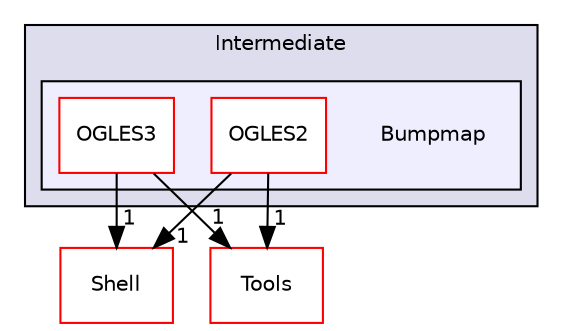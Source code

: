 digraph "PVR/SDK_3.4/Examples/Intermediate/Bumpmap" {
  compound=true
  node [ fontsize="10", fontname="Helvetica"];
  edge [ labelfontsize="10", labelfontname="Helvetica"];
  subgraph clusterdir_1fc4701d2c417cbbd376ebdde5d0b37f {
    graph [ bgcolor="#ddddee", pencolor="black", label="Intermediate" fontname="Helvetica", fontsize="10", URL="dir_1fc4701d2c417cbbd376ebdde5d0b37f.html"]
  subgraph clusterdir_7b14d1b4147414323263656e65f43640 {
    graph [ bgcolor="#eeeeff", pencolor="black", label="" URL="dir_7b14d1b4147414323263656e65f43640.html"];
    dir_7b14d1b4147414323263656e65f43640 [shape=plaintext label="Bumpmap"];
    dir_f716170ab84355988d84bf041c926de9 [shape=box label="OGLES2" color="red" fillcolor="white" style="filled" URL="dir_f716170ab84355988d84bf041c926de9.html"];
    dir_592c977fb072b4e82de857bc8d64d540 [shape=box label="OGLES3" color="red" fillcolor="white" style="filled" URL="dir_592c977fb072b4e82de857bc8d64d540.html"];
  }
  }
  dir_de41955a66a331b990d60d5323117a97 [shape=box label="Shell" fillcolor="white" style="filled" color="red" URL="dir_de41955a66a331b990d60d5323117a97.html"];
  dir_5222bd6691dac9df766f8a52293393a2 [shape=box label="Tools" fillcolor="white" style="filled" color="red" URL="dir_5222bd6691dac9df766f8a52293393a2.html"];
  dir_592c977fb072b4e82de857bc8d64d540->dir_de41955a66a331b990d60d5323117a97 [headlabel="1", labeldistance=1.5 headhref="dir_000637_000133.html"];
  dir_592c977fb072b4e82de857bc8d64d540->dir_5222bd6691dac9df766f8a52293393a2 [headlabel="1", labeldistance=1.5 headhref="dir_000637_001762.html"];
  dir_f716170ab84355988d84bf041c926de9->dir_de41955a66a331b990d60d5323117a97 [headlabel="1", labeldistance=1.5 headhref="dir_000635_000133.html"];
  dir_f716170ab84355988d84bf041c926de9->dir_5222bd6691dac9df766f8a52293393a2 [headlabel="1", labeldistance=1.5 headhref="dir_000635_001762.html"];
}
